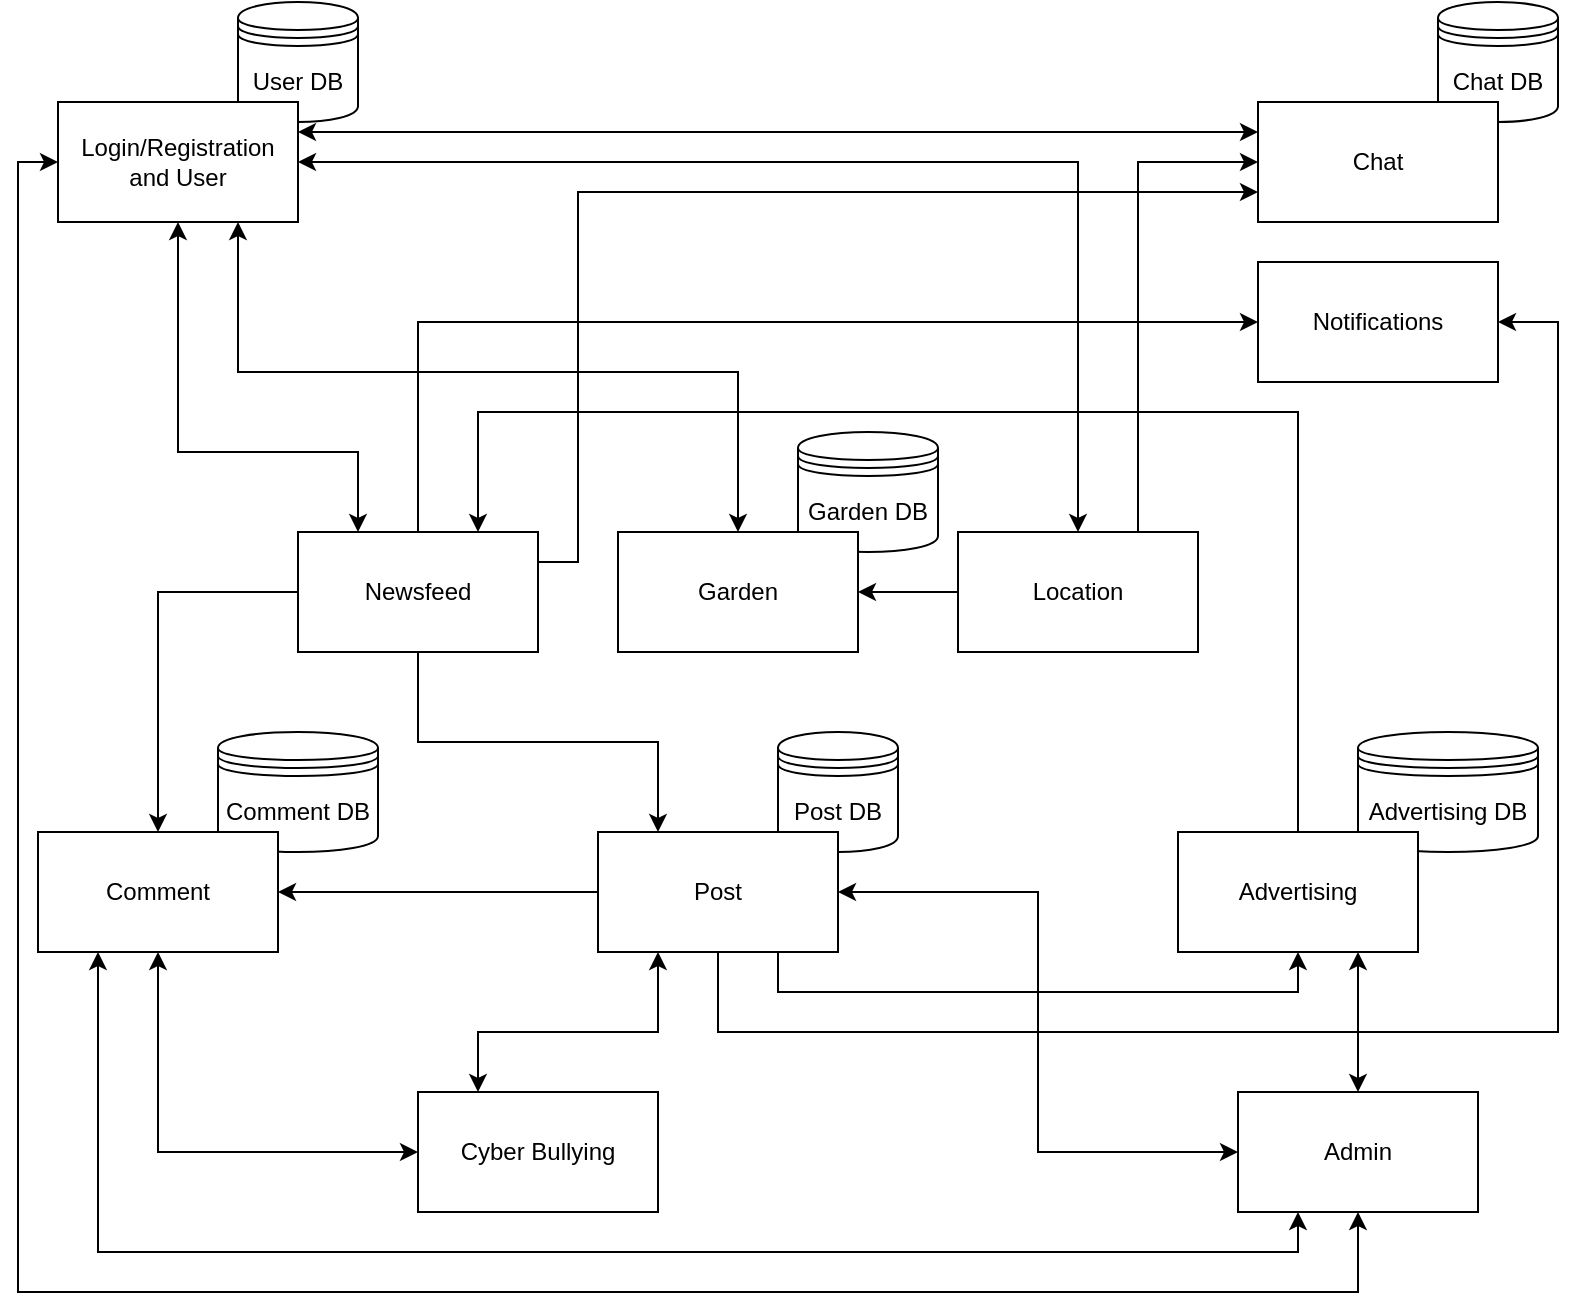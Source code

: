 <mxfile version="10.6.8" type="device"><diagram id="bQ7v5Z1kKgRzp1utDex5" name="Page-1"><mxGraphModel dx="1394" dy="771" grid="1" gridSize="10" guides="1" tooltips="1" connect="1" arrows="1" fold="1" page="1" pageScale="1" pageWidth="827" pageHeight="1169" math="0" shadow="0"><root><mxCell id="0"/><mxCell id="1" parent="0"/><mxCell id="YPjKdJVKaRNH1fI-8mwj-19" value="Advertising DB" style="shape=datastore;whiteSpace=wrap;html=1;" parent="1" vertex="1"><mxGeometry x="710" y="460" width="90" height="60" as="geometry"/></mxCell><mxCell id="YPjKdJVKaRNH1fI-8mwj-17" value="Post DB" style="shape=datastore;whiteSpace=wrap;html=1;" parent="1" vertex="1"><mxGeometry x="420" y="460" width="60" height="60" as="geometry"/></mxCell><mxCell id="YPjKdJVKaRNH1fI-8mwj-16" value="Comment DB" style="shape=datastore;whiteSpace=wrap;html=1;" parent="1" vertex="1"><mxGeometry x="140" y="460" width="80" height="60" as="geometry"/></mxCell><mxCell id="YPjKdJVKaRNH1fI-8mwj-15" value="Garden DB" style="shape=datastore;whiteSpace=wrap;html=1;" parent="1" vertex="1"><mxGeometry x="430" y="310" width="70" height="60" as="geometry"/></mxCell><mxCell id="YPjKdJVKaRNH1fI-8mwj-14" value="Chat DB" style="shape=datastore;whiteSpace=wrap;html=1;" parent="1" vertex="1"><mxGeometry x="750" y="95" width="60" height="60" as="geometry"/></mxCell><mxCell id="YPjKdJVKaRNH1fI-8mwj-13" value="User DB" style="shape=datastore;whiteSpace=wrap;html=1;" parent="1" vertex="1"><mxGeometry x="150" y="95" width="60" height="60" as="geometry"/></mxCell><mxCell id="YPjKdJVKaRNH1fI-8mwj-23" style="edgeStyle=orthogonalEdgeStyle;rounded=0;orthogonalLoop=1;jettySize=auto;html=1;exitX=1;exitY=0.25;exitDx=0;exitDy=0;entryX=0;entryY=0.25;entryDx=0;entryDy=0;startArrow=classic;startFill=1;" parent="1" source="YPjKdJVKaRNH1fI-8mwj-1" target="YPjKdJVKaRNH1fI-8mwj-2" edge="1"><mxGeometry relative="1" as="geometry"/></mxCell><mxCell id="YPjKdJVKaRNH1fI-8mwj-24" style="edgeStyle=orthogonalEdgeStyle;rounded=0;orthogonalLoop=1;jettySize=auto;html=1;exitX=1;exitY=0.5;exitDx=0;exitDy=0;startArrow=classic;startFill=1;" parent="1" source="YPjKdJVKaRNH1fI-8mwj-1" target="YPjKdJVKaRNH1fI-8mwj-6" edge="1"><mxGeometry relative="1" as="geometry"/></mxCell><mxCell id="YPjKdJVKaRNH1fI-8mwj-25" style="edgeStyle=orthogonalEdgeStyle;rounded=0;orthogonalLoop=1;jettySize=auto;html=1;exitX=0.75;exitY=1;exitDx=0;exitDy=0;entryX=0.5;entryY=0;entryDx=0;entryDy=0;startArrow=classic;startFill=1;" parent="1" source="YPjKdJVKaRNH1fI-8mwj-1" target="YPjKdJVKaRNH1fI-8mwj-4" edge="1"><mxGeometry relative="1" as="geometry"><Array as="points"><mxPoint x="150" y="280"/><mxPoint x="400" y="280"/></Array></mxGeometry></mxCell><mxCell id="YPjKdJVKaRNH1fI-8mwj-26" style="edgeStyle=orthogonalEdgeStyle;rounded=0;orthogonalLoop=1;jettySize=auto;html=1;exitX=0.5;exitY=1;exitDx=0;exitDy=0;entryX=0.25;entryY=0;entryDx=0;entryDy=0;startArrow=classic;startFill=1;" parent="1" source="YPjKdJVKaRNH1fI-8mwj-1" target="YPjKdJVKaRNH1fI-8mwj-3" edge="1"><mxGeometry relative="1" as="geometry"><Array as="points"><mxPoint x="120" y="320"/><mxPoint x="210" y="320"/></Array></mxGeometry></mxCell><mxCell id="YPjKdJVKaRNH1fI-8mwj-1" value="Login/Registration and User" style="rounded=0;whiteSpace=wrap;html=1;" parent="1" vertex="1"><mxGeometry x="60" y="145" width="120" height="60" as="geometry"/></mxCell><mxCell id="YPjKdJVKaRNH1fI-8mwj-2" value="Chat" style="rounded=0;whiteSpace=wrap;html=1;" parent="1" vertex="1"><mxGeometry x="660" y="145" width="120" height="60" as="geometry"/></mxCell><mxCell id="YPjKdJVKaRNH1fI-8mwj-27" style="edgeStyle=orthogonalEdgeStyle;rounded=0;orthogonalLoop=1;jettySize=auto;html=1;exitX=0;exitY=0.5;exitDx=0;exitDy=0;" parent="1" source="YPjKdJVKaRNH1fI-8mwj-3" target="YPjKdJVKaRNH1fI-8mwj-7" edge="1"><mxGeometry relative="1" as="geometry"/></mxCell><mxCell id="YPjKdJVKaRNH1fI-8mwj-28" style="edgeStyle=orthogonalEdgeStyle;rounded=0;orthogonalLoop=1;jettySize=auto;html=1;exitX=0.5;exitY=1;exitDx=0;exitDy=0;entryX=0.25;entryY=0;entryDx=0;entryDy=0;" parent="1" source="YPjKdJVKaRNH1fI-8mwj-3" target="YPjKdJVKaRNH1fI-8mwj-8" edge="1"><mxGeometry relative="1" as="geometry"/></mxCell><mxCell id="YPjKdJVKaRNH1fI-8mwj-30" style="edgeStyle=orthogonalEdgeStyle;rounded=0;orthogonalLoop=1;jettySize=auto;html=1;exitX=0.75;exitY=0;exitDx=0;exitDy=0;entryX=0.5;entryY=0;entryDx=0;entryDy=0;startArrow=classic;startFill=1;endArrow=none;endFill=0;" parent="1" source="YPjKdJVKaRNH1fI-8mwj-3" target="YPjKdJVKaRNH1fI-8mwj-10" edge="1"><mxGeometry relative="1" as="geometry"><Array as="points"><mxPoint x="270" y="300"/><mxPoint x="680" y="300"/></Array></mxGeometry></mxCell><mxCell id="YPjKdJVKaRNH1fI-8mwj-31" style="edgeStyle=orthogonalEdgeStyle;rounded=0;orthogonalLoop=1;jettySize=auto;html=1;exitX=0.5;exitY=0;exitDx=0;exitDy=0;entryX=0;entryY=0.5;entryDx=0;entryDy=0;" parent="1" source="YPjKdJVKaRNH1fI-8mwj-3" target="YPjKdJVKaRNH1fI-8mwj-5" edge="1"><mxGeometry relative="1" as="geometry"><Array as="points"><mxPoint x="240" y="255"/></Array></mxGeometry></mxCell><mxCell id="YPjKdJVKaRNH1fI-8mwj-37" style="edgeStyle=orthogonalEdgeStyle;rounded=0;orthogonalLoop=1;jettySize=auto;html=1;exitX=1;exitY=0.25;exitDx=0;exitDy=0;entryX=0;entryY=0.75;entryDx=0;entryDy=0;" parent="1" source="YPjKdJVKaRNH1fI-8mwj-3" target="YPjKdJVKaRNH1fI-8mwj-2" edge="1"><mxGeometry relative="1" as="geometry"><Array as="points"><mxPoint x="320" y="375"/><mxPoint x="320" y="190"/></Array></mxGeometry></mxCell><mxCell id="YPjKdJVKaRNH1fI-8mwj-3" value="Newsfeed" style="rounded=0;whiteSpace=wrap;html=1;" parent="1" vertex="1"><mxGeometry x="180" y="360" width="120" height="60" as="geometry"/></mxCell><mxCell id="YPjKdJVKaRNH1fI-8mwj-4" value="Garden" style="rounded=0;whiteSpace=wrap;html=1;" parent="1" vertex="1"><mxGeometry x="340" y="360" width="120" height="60" as="geometry"/></mxCell><mxCell id="YPjKdJVKaRNH1fI-8mwj-5" value="&lt;div&gt;Notifications&lt;/div&gt;" style="rounded=0;whiteSpace=wrap;html=1;" parent="1" vertex="1"><mxGeometry x="660" y="225" width="120" height="60" as="geometry"/></mxCell><mxCell id="YPjKdJVKaRNH1fI-8mwj-32" style="edgeStyle=orthogonalEdgeStyle;rounded=0;orthogonalLoop=1;jettySize=auto;html=1;exitX=0;exitY=0.5;exitDx=0;exitDy=0;entryX=1;entryY=0.5;entryDx=0;entryDy=0;" parent="1" source="YPjKdJVKaRNH1fI-8mwj-6" target="YPjKdJVKaRNH1fI-8mwj-4" edge="1"><mxGeometry relative="1" as="geometry"/></mxCell><mxCell id="YPjKdJVKaRNH1fI-8mwj-39" style="edgeStyle=orthogonalEdgeStyle;rounded=0;orthogonalLoop=1;jettySize=auto;html=1;exitX=0.75;exitY=0;exitDx=0;exitDy=0;entryX=0;entryY=0.5;entryDx=0;entryDy=0;" parent="1" source="YPjKdJVKaRNH1fI-8mwj-6" target="YPjKdJVKaRNH1fI-8mwj-2" edge="1"><mxGeometry relative="1" as="geometry"/></mxCell><mxCell id="YPjKdJVKaRNH1fI-8mwj-6" value="Location" style="rounded=0;whiteSpace=wrap;html=1;" parent="1" vertex="1"><mxGeometry x="510" y="360" width="120" height="60" as="geometry"/></mxCell><mxCell id="YPjKdJVKaRNH1fI-8mwj-38" style="edgeStyle=orthogonalEdgeStyle;rounded=0;orthogonalLoop=1;jettySize=auto;html=1;exitX=0.5;exitY=1;exitDx=0;exitDy=0;entryX=0;entryY=0.5;entryDx=0;entryDy=0;startArrow=classic;startFill=1;" parent="1" source="YPjKdJVKaRNH1fI-8mwj-7" target="YPjKdJVKaRNH1fI-8mwj-11" edge="1"><mxGeometry relative="1" as="geometry"/></mxCell><mxCell id="YPjKdJVKaRNH1fI-8mwj-7" value="Comment" style="rounded=0;whiteSpace=wrap;html=1;" parent="1" vertex="1"><mxGeometry x="50" y="510" width="120" height="60" as="geometry"/></mxCell><mxCell id="YPjKdJVKaRNH1fI-8mwj-33" style="edgeStyle=orthogonalEdgeStyle;rounded=0;orthogonalLoop=1;jettySize=auto;html=1;exitX=0.25;exitY=1;exitDx=0;exitDy=0;entryX=0.25;entryY=0;entryDx=0;entryDy=0;startArrow=classic;startFill=1;" parent="1" source="YPjKdJVKaRNH1fI-8mwj-8" target="YPjKdJVKaRNH1fI-8mwj-11" edge="1"><mxGeometry relative="1" as="geometry"><Array as="points"><mxPoint x="360" y="610"/><mxPoint x="270" y="610"/></Array></mxGeometry></mxCell><mxCell id="YPjKdJVKaRNH1fI-8mwj-35" style="edgeStyle=orthogonalEdgeStyle;rounded=0;orthogonalLoop=1;jettySize=auto;html=1;exitX=0;exitY=0.5;exitDx=0;exitDy=0;entryX=1;entryY=0.5;entryDx=0;entryDy=0;exitPerimeter=0;" parent="1" source="YPjKdJVKaRNH1fI-8mwj-8" target="YPjKdJVKaRNH1fI-8mwj-7" edge="1"><mxGeometry relative="1" as="geometry"><Array as="points"><mxPoint x="190" y="540"/><mxPoint x="190" y="540"/></Array></mxGeometry></mxCell><mxCell id="YPjKdJVKaRNH1fI-8mwj-36" style="edgeStyle=orthogonalEdgeStyle;rounded=0;orthogonalLoop=1;jettySize=auto;html=1;exitX=0.75;exitY=1;exitDx=0;exitDy=0;entryX=0.5;entryY=1;entryDx=0;entryDy=0;" parent="1" source="YPjKdJVKaRNH1fI-8mwj-8" target="YPjKdJVKaRNH1fI-8mwj-10" edge="1"><mxGeometry relative="1" as="geometry"/></mxCell><mxCell id="YPjKdJVKaRNH1fI-8mwj-40" style="edgeStyle=orthogonalEdgeStyle;rounded=0;orthogonalLoop=1;jettySize=auto;html=1;exitX=0.5;exitY=1;exitDx=0;exitDy=0;entryX=1;entryY=0.5;entryDx=0;entryDy=0;" parent="1" source="YPjKdJVKaRNH1fI-8mwj-8" target="YPjKdJVKaRNH1fI-8mwj-5" edge="1"><mxGeometry relative="1" as="geometry"><Array as="points"><mxPoint x="390" y="610"/><mxPoint x="810" y="610"/><mxPoint x="810" y="255"/></Array></mxGeometry></mxCell><mxCell id="YPjKdJVKaRNH1fI-8mwj-8" value="Post" style="rounded=0;whiteSpace=wrap;html=1;" parent="1" vertex="1"><mxGeometry x="330" y="510" width="120" height="60" as="geometry"/></mxCell><mxCell id="YPjKdJVKaRNH1fI-8mwj-10" value="Advertising" style="rounded=0;whiteSpace=wrap;html=1;" parent="1" vertex="1"><mxGeometry x="620" y="510" width="120" height="60" as="geometry"/></mxCell><mxCell id="YPjKdJVKaRNH1fI-8mwj-11" value="Cyber Bullying" style="rounded=0;whiteSpace=wrap;html=1;" parent="1" vertex="1"><mxGeometry x="240" y="640" width="120" height="60" as="geometry"/></mxCell><mxCell id="Rgq_uK_wEcYSUEom12tM-1" style="edgeStyle=orthogonalEdgeStyle;rounded=0;orthogonalLoop=1;jettySize=auto;html=1;exitX=0;exitY=0.5;exitDx=0;exitDy=0;entryX=1;entryY=0.5;entryDx=0;entryDy=0;startArrow=classic;startFill=1;" edge="1" parent="1" source="YPjKdJVKaRNH1fI-8mwj-12" target="YPjKdJVKaRNH1fI-8mwj-8"><mxGeometry relative="1" as="geometry"/></mxCell><mxCell id="Rgq_uK_wEcYSUEom12tM-2" style="edgeStyle=orthogonalEdgeStyle;rounded=0;orthogonalLoop=1;jettySize=auto;html=1;exitX=0.5;exitY=0;exitDx=0;exitDy=0;entryX=0.75;entryY=1;entryDx=0;entryDy=0;startArrow=classic;startFill=1;" edge="1" parent="1" source="YPjKdJVKaRNH1fI-8mwj-12" target="YPjKdJVKaRNH1fI-8mwj-10"><mxGeometry relative="1" as="geometry"/></mxCell><mxCell id="Rgq_uK_wEcYSUEom12tM-3" style="edgeStyle=orthogonalEdgeStyle;rounded=0;orthogonalLoop=1;jettySize=auto;html=1;exitX=0.25;exitY=1;exitDx=0;exitDy=0;entryX=0.25;entryY=1;entryDx=0;entryDy=0;startArrow=classic;startFill=1;" edge="1" parent="1" source="YPjKdJVKaRNH1fI-8mwj-12" target="YPjKdJVKaRNH1fI-8mwj-7"><mxGeometry relative="1" as="geometry"/></mxCell><mxCell id="Rgq_uK_wEcYSUEom12tM-4" style="edgeStyle=orthogonalEdgeStyle;rounded=0;orthogonalLoop=1;jettySize=auto;html=1;exitX=0.5;exitY=1;exitDx=0;exitDy=0;entryX=0;entryY=0.5;entryDx=0;entryDy=0;startArrow=classic;startFill=1;" edge="1" parent="1" source="YPjKdJVKaRNH1fI-8mwj-12" target="YPjKdJVKaRNH1fI-8mwj-1"><mxGeometry relative="1" as="geometry"><Array as="points"><mxPoint x="710" y="740"/><mxPoint x="40" y="740"/><mxPoint x="40" y="175"/></Array></mxGeometry></mxCell><mxCell id="YPjKdJVKaRNH1fI-8mwj-12" value="Admin" style="rounded=0;whiteSpace=wrap;html=1;" parent="1" vertex="1"><mxGeometry x="650" y="640" width="120" height="60" as="geometry"/></mxCell></root></mxGraphModel></diagram></mxfile>